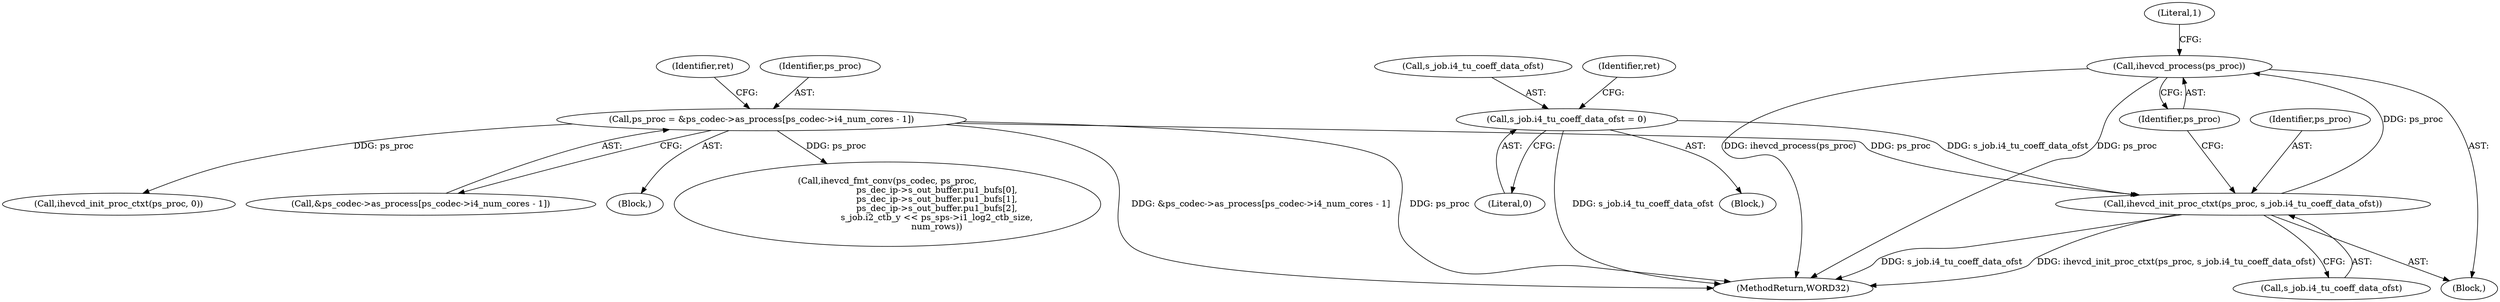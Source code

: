 digraph "0_Android_a33f6725d7e9f92330f995ce2dcf4faa33f6433f@pointer" {
"1001472" [label="(Call,ihevcd_process(ps_proc))"];
"1001467" [label="(Call,ihevcd_init_proc_ctxt(ps_proc, s_job.i4_tu_coeff_data_ofst))"];
"1001400" [label="(Call,ps_proc = &ps_codec->as_process[ps_codec->i4_num_cores - 1])"];
"1001354" [label="(Call,s_job.i4_tu_coeff_data_ofst = 0)"];
"1001469" [label="(Call,s_job.i4_tu_coeff_data_ofst)"];
"1001906" [label="(MethodReturn,WORD32)"];
"1001468" [label="(Identifier,ps_proc)"];
"1001413" [label="(Identifier,ret)"];
"1001395" [label="(Literal,1)"];
"1001505" [label="(Call,ihevcd_init_proc_ctxt(ps_proc, 0))"];
"1001401" [label="(Identifier,ps_proc)"];
"1001466" [label="(Block,)"];
"1001402" [label="(Call,&ps_codec->as_process[ps_codec->i4_num_cores - 1])"];
"1001396" [label="(Block,)"];
"1001530" [label="(Call,ihevcd_fmt_conv(ps_codec, ps_proc,\n                                    ps_dec_ip->s_out_buffer.pu1_bufs[0],\n                                    ps_dec_ip->s_out_buffer.pu1_bufs[1],\n                                    ps_dec_ip->s_out_buffer.pu1_bufs[2],\n                                    s_job.i2_ctb_y << ps_sps->i1_log2_ctb_size,\n                                    num_rows))"];
"1001467" [label="(Call,ihevcd_init_proc_ctxt(ps_proc, s_job.i4_tu_coeff_data_ofst))"];
"1001326" [label="(Block,)"];
"1001473" [label="(Identifier,ps_proc)"];
"1001472" [label="(Call,ihevcd_process(ps_proc))"];
"1001358" [label="(Literal,0)"];
"1001355" [label="(Call,s_job.i4_tu_coeff_data_ofst)"];
"1001360" [label="(Identifier,ret)"];
"1001354" [label="(Call,s_job.i4_tu_coeff_data_ofst = 0)"];
"1001400" [label="(Call,ps_proc = &ps_codec->as_process[ps_codec->i4_num_cores - 1])"];
"1001472" -> "1001466"  [label="AST: "];
"1001472" -> "1001473"  [label="CFG: "];
"1001473" -> "1001472"  [label="AST: "];
"1001395" -> "1001472"  [label="CFG: "];
"1001472" -> "1001906"  [label="DDG: ihevcd_process(ps_proc)"];
"1001472" -> "1001906"  [label="DDG: ps_proc"];
"1001467" -> "1001472"  [label="DDG: ps_proc"];
"1001467" -> "1001466"  [label="AST: "];
"1001467" -> "1001469"  [label="CFG: "];
"1001468" -> "1001467"  [label="AST: "];
"1001469" -> "1001467"  [label="AST: "];
"1001473" -> "1001467"  [label="CFG: "];
"1001467" -> "1001906"  [label="DDG: ihevcd_init_proc_ctxt(ps_proc, s_job.i4_tu_coeff_data_ofst)"];
"1001467" -> "1001906"  [label="DDG: s_job.i4_tu_coeff_data_ofst"];
"1001400" -> "1001467"  [label="DDG: ps_proc"];
"1001354" -> "1001467"  [label="DDG: s_job.i4_tu_coeff_data_ofst"];
"1001400" -> "1001396"  [label="AST: "];
"1001400" -> "1001402"  [label="CFG: "];
"1001401" -> "1001400"  [label="AST: "];
"1001402" -> "1001400"  [label="AST: "];
"1001413" -> "1001400"  [label="CFG: "];
"1001400" -> "1001906"  [label="DDG: &ps_codec->as_process[ps_codec->i4_num_cores - 1]"];
"1001400" -> "1001906"  [label="DDG: ps_proc"];
"1001400" -> "1001505"  [label="DDG: ps_proc"];
"1001400" -> "1001530"  [label="DDG: ps_proc"];
"1001354" -> "1001326"  [label="AST: "];
"1001354" -> "1001358"  [label="CFG: "];
"1001355" -> "1001354"  [label="AST: "];
"1001358" -> "1001354"  [label="AST: "];
"1001360" -> "1001354"  [label="CFG: "];
"1001354" -> "1001906"  [label="DDG: s_job.i4_tu_coeff_data_ofst"];
}
